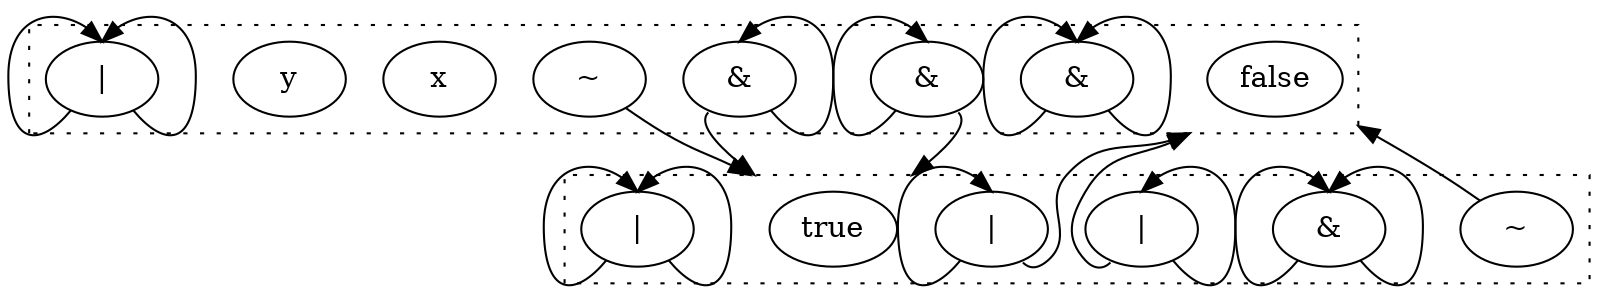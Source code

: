 digraph egraph {
  compound=true
  clusterrank=local
  subgraph cluster_0 {
    style=dotted
    0.0[label = "false"]
    0.1[label = "&"]
    0.2[label = "&"]
    0.3[label = "&"]
    0.4[label = "~"]
    0.5[label = "x"]
    0.6[label = "y"]
    0.7[label = "|"]
  }
  subgraph cluster_1 {
    style=dotted
    1.0[label = "true"]
    1.1[label = "&"]
    1.2[label = "~"]
    1.3[label = "|"]
    1.4[label = "|"]
    1.5[label = "|"]
  }
  0.1:sw -> 0.1:n [lhead = cluster_0, ]
  0.1:se -> 0.1:n [lhead = cluster_0, ]
  0.2:sw -> 0.2:n [lhead = cluster_0, ]
  0.2:se -> 1.0 [lhead = cluster_1, ]
  0.3:sw -> 1.0 [lhead = cluster_1, ]
  0.3:se -> 0.3:n [lhead = cluster_0, ]
  0.4 -> 1.0 [lhead = cluster_1, ]
  0.7:sw -> 0.7:n [lhead = cluster_0, ]
  0.7:se -> 0.7:n [lhead = cluster_0, ]
  1.1:sw -> 1.1:n [lhead = cluster_1, ]
  1.1:se -> 1.1:n [lhead = cluster_1, ]
  1.2 -> 0.0 [lhead = cluster_0, ]
  1.3:sw -> 0.0 [lhead = cluster_0, ]
  1.3:se -> 1.3:n [lhead = cluster_1, ]
  1.4:sw -> 1.4:n [lhead = cluster_1, ]
  1.4:se -> 0.0 [lhead = cluster_0, ]
  1.5:sw -> 1.5:n [lhead = cluster_1, ]
  1.5:se -> 1.5:n [lhead = cluster_1, ]
}